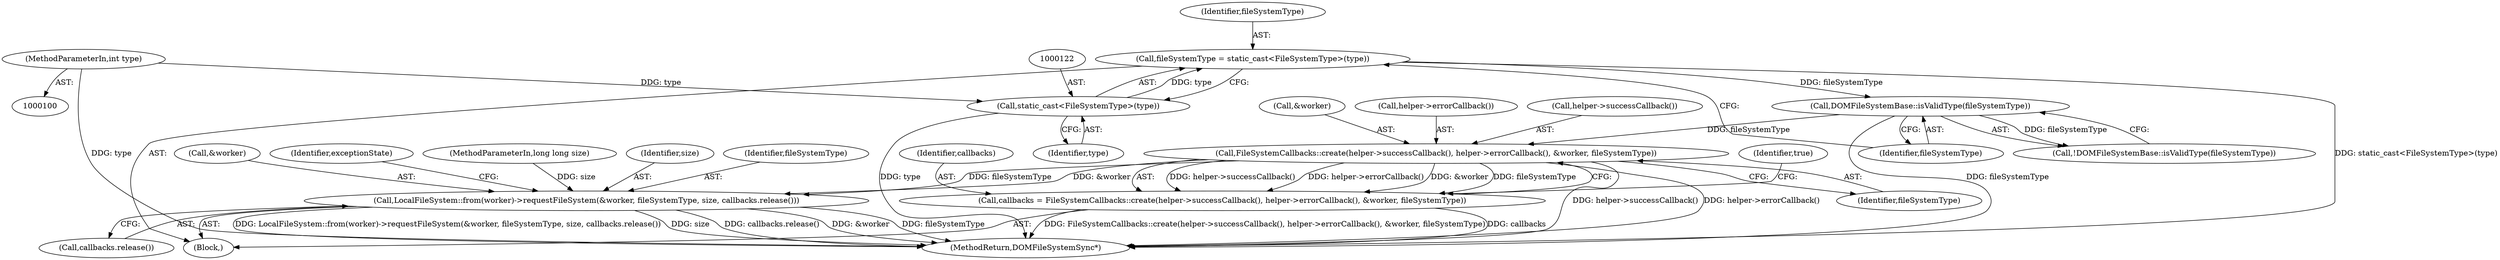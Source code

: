 digraph "0_Chrome_02c8303512ebed345011f7b545e2f418799be2f0_19@API" {
"1000141" [label="(Call,FileSystemCallbacks::create(helper->successCallback(), helper->errorCallback(), &worker, fileSystemType))"];
"1000126" [label="(Call,DOMFileSystemBase::isValidType(fileSystemType))"];
"1000119" [label="(Call,fileSystemType = static_cast<FileSystemType>(type))"];
"1000121" [label="(Call,static_cast<FileSystemType>(type))"];
"1000102" [label="(MethodParameterIn,int type)"];
"1000139" [label="(Call,callbacks = FileSystemCallbacks::create(helper->successCallback(), helper->errorCallback(), &worker, fileSystemType))"];
"1000149" [label="(Call,LocalFileSystem::from(worker)->requestFileSystem(&worker, fileSystemType, size, callbacks.release()))"];
"1000123" [label="(Identifier,type)"];
"1000140" [label="(Identifier,callbacks)"];
"1000127" [label="(Identifier,fileSystemType)"];
"1000139" [label="(Call,callbacks = FileSystemCallbacks::create(helper->successCallback(), helper->errorCallback(), &worker, fileSystemType))"];
"1000148" [label="(Identifier,true)"];
"1000143" [label="(Call,helper->errorCallback())"];
"1000149" [label="(Call,LocalFileSystem::from(worker)->requestFileSystem(&worker, fileSystemType, size, callbacks.release()))"];
"1000119" [label="(Call,fileSystemType = static_cast<FileSystemType>(type))"];
"1000154" [label="(Call,callbacks.release())"];
"1000153" [label="(Identifier,size)"];
"1000152" [label="(Identifier,fileSystemType)"];
"1000141" [label="(Call,FileSystemCallbacks::create(helper->successCallback(), helper->errorCallback(), &worker, fileSystemType))"];
"1000121" [label="(Call,static_cast<FileSystemType>(type))"];
"1000126" [label="(Call,DOMFileSystemBase::isValidType(fileSystemType))"];
"1000150" [label="(Call,&worker)"];
"1000120" [label="(Identifier,fileSystemType)"];
"1000125" [label="(Call,!DOMFileSystemBase::isValidType(fileSystemType))"];
"1000157" [label="(Identifier,exceptionState)"];
"1000102" [label="(MethodParameterIn,int type)"];
"1000105" [label="(Block,)"];
"1000103" [label="(MethodParameterIn,long long size)"];
"1000142" [label="(Call,helper->successCallback())"];
"1000144" [label="(Call,&worker)"];
"1000146" [label="(Identifier,fileSystemType)"];
"1000158" [label="(MethodReturn,DOMFileSystemSync*)"];
"1000141" -> "1000139"  [label="AST: "];
"1000141" -> "1000146"  [label="CFG: "];
"1000142" -> "1000141"  [label="AST: "];
"1000143" -> "1000141"  [label="AST: "];
"1000144" -> "1000141"  [label="AST: "];
"1000146" -> "1000141"  [label="AST: "];
"1000139" -> "1000141"  [label="CFG: "];
"1000141" -> "1000158"  [label="DDG: helper->successCallback()"];
"1000141" -> "1000158"  [label="DDG: helper->errorCallback()"];
"1000141" -> "1000139"  [label="DDG: helper->successCallback()"];
"1000141" -> "1000139"  [label="DDG: helper->errorCallback()"];
"1000141" -> "1000139"  [label="DDG: &worker"];
"1000141" -> "1000139"  [label="DDG: fileSystemType"];
"1000126" -> "1000141"  [label="DDG: fileSystemType"];
"1000141" -> "1000149"  [label="DDG: &worker"];
"1000141" -> "1000149"  [label="DDG: fileSystemType"];
"1000126" -> "1000125"  [label="AST: "];
"1000126" -> "1000127"  [label="CFG: "];
"1000127" -> "1000126"  [label="AST: "];
"1000125" -> "1000126"  [label="CFG: "];
"1000126" -> "1000158"  [label="DDG: fileSystemType"];
"1000126" -> "1000125"  [label="DDG: fileSystemType"];
"1000119" -> "1000126"  [label="DDG: fileSystemType"];
"1000119" -> "1000105"  [label="AST: "];
"1000119" -> "1000121"  [label="CFG: "];
"1000120" -> "1000119"  [label="AST: "];
"1000121" -> "1000119"  [label="AST: "];
"1000127" -> "1000119"  [label="CFG: "];
"1000119" -> "1000158"  [label="DDG: static_cast<FileSystemType>(type)"];
"1000121" -> "1000119"  [label="DDG: type"];
"1000121" -> "1000123"  [label="CFG: "];
"1000122" -> "1000121"  [label="AST: "];
"1000123" -> "1000121"  [label="AST: "];
"1000121" -> "1000158"  [label="DDG: type"];
"1000102" -> "1000121"  [label="DDG: type"];
"1000102" -> "1000100"  [label="AST: "];
"1000102" -> "1000158"  [label="DDG: type"];
"1000139" -> "1000105"  [label="AST: "];
"1000140" -> "1000139"  [label="AST: "];
"1000148" -> "1000139"  [label="CFG: "];
"1000139" -> "1000158"  [label="DDG: FileSystemCallbacks::create(helper->successCallback(), helper->errorCallback(), &worker, fileSystemType)"];
"1000139" -> "1000158"  [label="DDG: callbacks"];
"1000149" -> "1000105"  [label="AST: "];
"1000149" -> "1000154"  [label="CFG: "];
"1000150" -> "1000149"  [label="AST: "];
"1000152" -> "1000149"  [label="AST: "];
"1000153" -> "1000149"  [label="AST: "];
"1000154" -> "1000149"  [label="AST: "];
"1000157" -> "1000149"  [label="CFG: "];
"1000149" -> "1000158"  [label="DDG: callbacks.release()"];
"1000149" -> "1000158"  [label="DDG: &worker"];
"1000149" -> "1000158"  [label="DDG: fileSystemType"];
"1000149" -> "1000158"  [label="DDG: LocalFileSystem::from(worker)->requestFileSystem(&worker, fileSystemType, size, callbacks.release())"];
"1000149" -> "1000158"  [label="DDG: size"];
"1000103" -> "1000149"  [label="DDG: size"];
}
